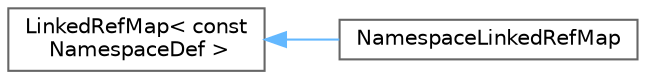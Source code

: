 digraph "Graphical Class Hierarchy"
{
 // INTERACTIVE_SVG=YES
 // LATEX_PDF_SIZE
  bgcolor="transparent";
  edge [fontname=Helvetica,fontsize=10,labelfontname=Helvetica,labelfontsize=10];
  node [fontname=Helvetica,fontsize=10,shape=box,height=0.2,width=0.4];
  rankdir="LR";
  Node0 [label="LinkedRefMap\< const\l NamespaceDef \>",height=0.2,width=0.4,color="grey40", fillcolor="white", style="filled",URL="$d2/db7/class_linked_ref_map.html",tooltip=" "];
  Node0 -> Node1 [dir="back",color="steelblue1",style="solid"];
  Node1 [label="NamespaceLinkedRefMap",height=0.2,width=0.4,color="grey40", fillcolor="white", style="filled",URL="$da/df0/class_namespace_linked_ref_map.html",tooltip=" "];
}
